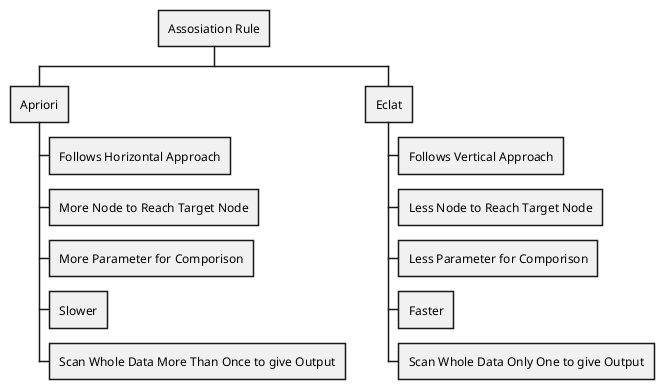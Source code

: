 @startwbs eclatapriori

* Assosiation Rule
** Apriori
*** Follows Horizontal Approach
*** More Node to Reach Target Node
*** More Parameter for Comporison
*** Slower
*** Scan Whole Data More Than Once to give Output
** Eclat
*** Follows Vertical Approach
*** Less Node to Reach Target Node
*** Less Parameter for Comporison
*** Faster
*** Scan Whole Data Only One to give Output


@endwbs